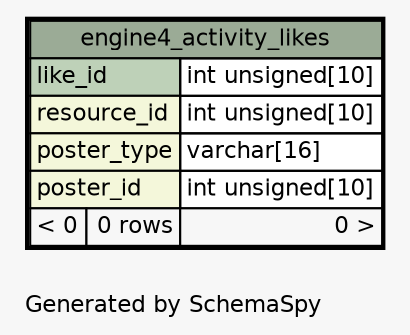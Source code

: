 // dot 2.38.0 on Windows 10 10.0
// SchemaSpy rev 590
digraph "oneDegreeRelationshipsDiagram" {
  graph [
    rankdir="RL"
    bgcolor="#f7f7f7"
    label="\nGenerated by SchemaSpy"
    labeljust="l"
    nodesep="0.18"
    ranksep="0.46"
    fontname="Helvetica"
    fontsize="11"
  ];
  node [
    fontname="Helvetica"
    fontsize="11"
    shape="plaintext"
  ];
  edge [
    arrowsize="0.8"
  ];
  "engine4_activity_likes" [
    label=<
    <TABLE BORDER="2" CELLBORDER="1" CELLSPACING="0" BGCOLOR="#ffffff">
      <TR><TD COLSPAN="3" BGCOLOR="#9bab96" ALIGN="CENTER">engine4_activity_likes</TD></TR>
      <TR><TD PORT="like_id" COLSPAN="2" BGCOLOR="#bed1b8" ALIGN="LEFT">like_id</TD><TD PORT="like_id.type" ALIGN="LEFT">int unsigned[10]</TD></TR>
      <TR><TD PORT="resource_id" COLSPAN="2" BGCOLOR="#f4f7da" ALIGN="LEFT">resource_id</TD><TD PORT="resource_id.type" ALIGN="LEFT">int unsigned[10]</TD></TR>
      <TR><TD PORT="poster_type" COLSPAN="2" BGCOLOR="#f4f7da" ALIGN="LEFT">poster_type</TD><TD PORT="poster_type.type" ALIGN="LEFT">varchar[16]</TD></TR>
      <TR><TD PORT="poster_id" COLSPAN="2" BGCOLOR="#f4f7da" ALIGN="LEFT">poster_id</TD><TD PORT="poster_id.type" ALIGN="LEFT">int unsigned[10]</TD></TR>
      <TR><TD ALIGN="LEFT" BGCOLOR="#f7f7f7">&lt; 0</TD><TD ALIGN="RIGHT" BGCOLOR="#f7f7f7">0 rows</TD><TD ALIGN="RIGHT" BGCOLOR="#f7f7f7">0 &gt;</TD></TR>
    </TABLE>>
    URL="engine4_activity_likes.html"
    tooltip="engine4_activity_likes"
  ];
}
